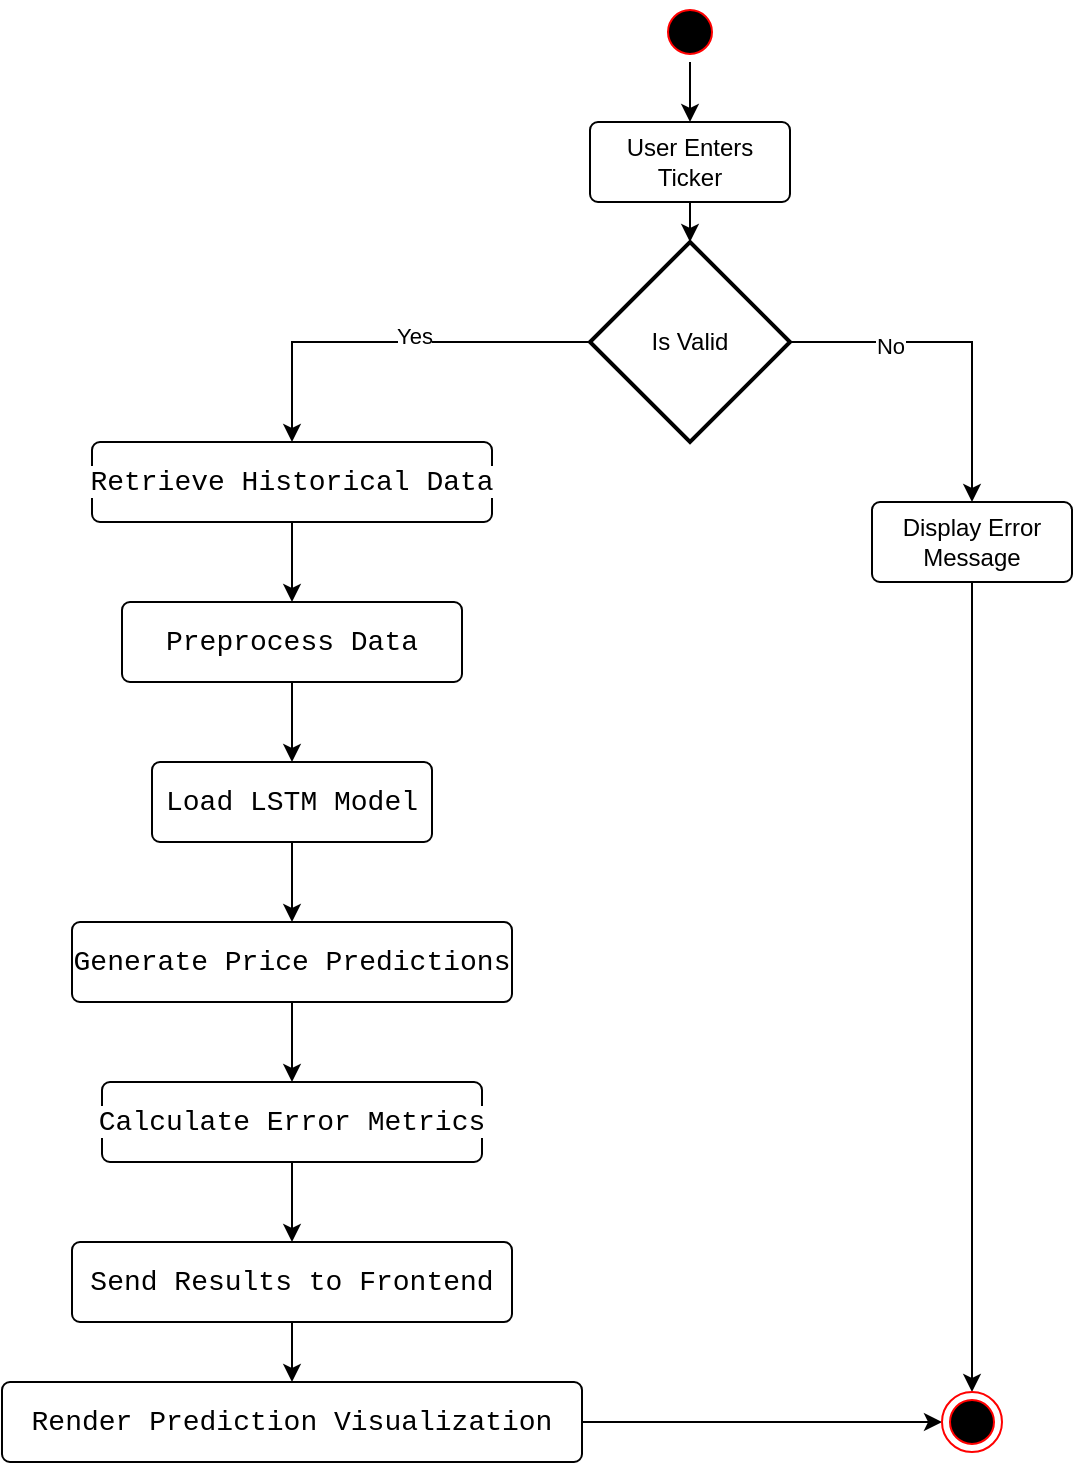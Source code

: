 <mxfile version="26.0.11">
  <diagram name="Page-1" id="4wEibylvaJuvfAQjGM_P">
    <mxGraphModel dx="1500" dy="813" grid="0" gridSize="10" guides="1" tooltips="1" connect="1" arrows="1" fold="1" page="1" pageScale="1" pageWidth="827" pageHeight="1169" math="0" shadow="0">
      <root>
        <mxCell id="0" />
        <mxCell id="1" parent="0" />
        <mxCell id="qepRCtNlVhRzanqOlKd6-25" value="" style="edgeStyle=orthogonalEdgeStyle;rounded=0;orthogonalLoop=1;jettySize=auto;html=1;" edge="1" parent="1" source="qepRCtNlVhRzanqOlKd6-1" target="qepRCtNlVhRzanqOlKd6-24">
          <mxGeometry relative="1" as="geometry" />
        </mxCell>
        <mxCell id="qepRCtNlVhRzanqOlKd6-1" value="" style="ellipse;html=1;shape=startState;fillColor=#000000;strokeColor=#ff0000;" vertex="1" parent="1">
          <mxGeometry x="384" y="70" width="30" height="30" as="geometry" />
        </mxCell>
        <mxCell id="qepRCtNlVhRzanqOlKd6-15" style="edgeStyle=orthogonalEdgeStyle;rounded=0;orthogonalLoop=1;jettySize=auto;html=1;entryX=0.5;entryY=0;entryDx=0;entryDy=0;" edge="1" parent="1" source="qepRCtNlVhRzanqOlKd6-3" target="qepRCtNlVhRzanqOlKd6-4">
          <mxGeometry relative="1" as="geometry" />
        </mxCell>
        <mxCell id="qepRCtNlVhRzanqOlKd6-27" value="Yes" style="edgeLabel;html=1;align=center;verticalAlign=middle;resizable=0;points=[];" vertex="1" connectable="0" parent="qepRCtNlVhRzanqOlKd6-15">
          <mxGeometry x="-0.111" y="-3" relative="1" as="geometry">
            <mxPoint as="offset" />
          </mxGeometry>
        </mxCell>
        <mxCell id="qepRCtNlVhRzanqOlKd6-21" style="edgeStyle=orthogonalEdgeStyle;rounded=0;orthogonalLoop=1;jettySize=auto;html=1;exitX=1;exitY=0.5;exitDx=0;exitDy=0;exitPerimeter=0;entryX=0.5;entryY=0;entryDx=0;entryDy=0;" edge="1" parent="1" source="qepRCtNlVhRzanqOlKd6-3" target="qepRCtNlVhRzanqOlKd6-13">
          <mxGeometry relative="1" as="geometry" />
        </mxCell>
        <mxCell id="qepRCtNlVhRzanqOlKd6-28" value="No" style="edgeLabel;html=1;align=center;verticalAlign=middle;resizable=0;points=[];" vertex="1" connectable="0" parent="qepRCtNlVhRzanqOlKd6-21">
          <mxGeometry x="-0.415" y="-2" relative="1" as="geometry">
            <mxPoint as="offset" />
          </mxGeometry>
        </mxCell>
        <mxCell id="qepRCtNlVhRzanqOlKd6-3" value="Is Valid" style="strokeWidth=2;html=1;shape=mxgraph.flowchart.decision;whiteSpace=wrap;" vertex="1" parent="1">
          <mxGeometry x="349" y="190" width="100" height="100" as="geometry" />
        </mxCell>
        <mxCell id="qepRCtNlVhRzanqOlKd6-16" style="edgeStyle=orthogonalEdgeStyle;rounded=0;orthogonalLoop=1;jettySize=auto;html=1;exitX=0.5;exitY=1;exitDx=0;exitDy=0;entryX=0.5;entryY=0;entryDx=0;entryDy=0;" edge="1" parent="1" source="qepRCtNlVhRzanqOlKd6-4" target="qepRCtNlVhRzanqOlKd6-5">
          <mxGeometry relative="1" as="geometry" />
        </mxCell>
        <mxCell id="qepRCtNlVhRzanqOlKd6-4" value="&lt;div style=&quot;font-family: Consolas, &amp;quot;Courier New&amp;quot;, monospace; font-size: 14px; line-height: 19px; white-space: pre;&quot;&gt;&lt;span style=&quot;background-color: rgb(255, 255, 255);&quot;&gt;&lt;font style=&quot;color: rgb(0, 0, 0);&quot;&gt;Retrieve Historical Data&lt;/font&gt;&lt;/span&gt;&lt;/div&gt;" style="rounded=1;arcSize=10;whiteSpace=wrap;html=1;align=center;" vertex="1" parent="1">
          <mxGeometry x="100" y="290" width="200" height="40" as="geometry" />
        </mxCell>
        <mxCell id="qepRCtNlVhRzanqOlKd6-17" style="edgeStyle=orthogonalEdgeStyle;rounded=0;orthogonalLoop=1;jettySize=auto;html=1;exitX=0.5;exitY=1;exitDx=0;exitDy=0;entryX=0.5;entryY=0;entryDx=0;entryDy=0;" edge="1" parent="1" source="qepRCtNlVhRzanqOlKd6-5" target="qepRCtNlVhRzanqOlKd6-7">
          <mxGeometry relative="1" as="geometry" />
        </mxCell>
        <mxCell id="qepRCtNlVhRzanqOlKd6-5" value="&lt;div style=&quot;font-family: Consolas, &amp;quot;Courier New&amp;quot;, monospace; font-size: 14px; line-height: 19px; white-space: pre;&quot;&gt;&lt;span style=&quot;background-color: rgb(255, 255, 255);&quot;&gt;&lt;font style=&quot;color: rgb(0, 0, 0);&quot;&gt;Preprocess Data&lt;/font&gt;&lt;/span&gt;&lt;/div&gt;" style="rounded=1;arcSize=10;whiteSpace=wrap;html=1;align=center;" vertex="1" parent="1">
          <mxGeometry x="115" y="370" width="170" height="40" as="geometry" />
        </mxCell>
        <mxCell id="qepRCtNlVhRzanqOlKd6-18" style="edgeStyle=orthogonalEdgeStyle;rounded=0;orthogonalLoop=1;jettySize=auto;html=1;exitX=0.5;exitY=1;exitDx=0;exitDy=0;entryX=0.5;entryY=0;entryDx=0;entryDy=0;" edge="1" parent="1" source="qepRCtNlVhRzanqOlKd6-7" target="qepRCtNlVhRzanqOlKd6-8">
          <mxGeometry relative="1" as="geometry" />
        </mxCell>
        <mxCell id="qepRCtNlVhRzanqOlKd6-7" value="&lt;div style=&quot;font-family: Consolas, &amp;quot;Courier New&amp;quot;, monospace; font-size: 14px; line-height: 19px; white-space: pre;&quot;&gt;&lt;span style=&quot;background-color: rgb(255, 255, 255);&quot;&gt;&lt;font style=&quot;color: rgb(0, 0, 0);&quot;&gt;Load LSTM Model&lt;/font&gt;&lt;/span&gt;&lt;/div&gt;" style="rounded=1;arcSize=10;whiteSpace=wrap;html=1;align=center;" vertex="1" parent="1">
          <mxGeometry x="130" y="450" width="140" height="40" as="geometry" />
        </mxCell>
        <mxCell id="qepRCtNlVhRzanqOlKd6-19" style="edgeStyle=orthogonalEdgeStyle;rounded=0;orthogonalLoop=1;jettySize=auto;html=1;exitX=0.5;exitY=1;exitDx=0;exitDy=0;entryX=0.5;entryY=0;entryDx=0;entryDy=0;" edge="1" parent="1" source="qepRCtNlVhRzanqOlKd6-8" target="qepRCtNlVhRzanqOlKd6-10">
          <mxGeometry relative="1" as="geometry" />
        </mxCell>
        <mxCell id="qepRCtNlVhRzanqOlKd6-8" value="&lt;div style=&quot;font-family: Consolas, &amp;quot;Courier New&amp;quot;, monospace; font-size: 14px; line-height: 19px; white-space: pre;&quot;&gt;&lt;span style=&quot;background-color: rgb(255, 255, 255);&quot;&gt;&lt;font style=&quot;color: rgb(0, 0, 0);&quot;&gt;Generate Price Predictions&lt;/font&gt;&lt;/span&gt;&lt;/div&gt;" style="rounded=1;arcSize=10;whiteSpace=wrap;html=1;align=center;" vertex="1" parent="1">
          <mxGeometry x="90" y="530" width="220" height="40" as="geometry" />
        </mxCell>
        <mxCell id="qepRCtNlVhRzanqOlKd6-20" style="edgeStyle=orthogonalEdgeStyle;rounded=0;orthogonalLoop=1;jettySize=auto;html=1;exitX=0.5;exitY=1;exitDx=0;exitDy=0;entryX=0.5;entryY=0;entryDx=0;entryDy=0;" edge="1" parent="1" source="qepRCtNlVhRzanqOlKd6-10" target="qepRCtNlVhRzanqOlKd6-11">
          <mxGeometry relative="1" as="geometry" />
        </mxCell>
        <mxCell id="qepRCtNlVhRzanqOlKd6-10" value="&lt;div style=&quot;font-family: Consolas, &amp;quot;Courier New&amp;quot;, monospace; font-size: 14px; line-height: 19px; white-space: pre;&quot;&gt;&lt;span style=&quot;background-color: rgb(255, 255, 255);&quot;&gt;&lt;font style=&quot;color: rgb(0, 0, 0);&quot;&gt;Calculate Error Metrics&lt;/font&gt;&lt;/span&gt;&lt;/div&gt;" style="rounded=1;arcSize=10;whiteSpace=wrap;html=1;align=center;" vertex="1" parent="1">
          <mxGeometry x="105" y="610" width="190" height="40" as="geometry" />
        </mxCell>
        <mxCell id="qepRCtNlVhRzanqOlKd6-29" style="edgeStyle=orthogonalEdgeStyle;rounded=0;orthogonalLoop=1;jettySize=auto;html=1;exitX=0.5;exitY=1;exitDx=0;exitDy=0;" edge="1" parent="1" source="qepRCtNlVhRzanqOlKd6-11" target="qepRCtNlVhRzanqOlKd6-12">
          <mxGeometry relative="1" as="geometry" />
        </mxCell>
        <mxCell id="qepRCtNlVhRzanqOlKd6-11" value="&lt;div style=&quot;font-family: Consolas, &amp;quot;Courier New&amp;quot;, monospace; font-size: 14px; line-height: 19px; white-space: pre;&quot;&gt;&lt;span style=&quot;background-color: rgb(255, 255, 255);&quot;&gt;&lt;font style=&quot;color: rgb(0, 0, 0);&quot;&gt;Send Results to Frontend&lt;/font&gt;&lt;/span&gt;&lt;/div&gt;" style="rounded=1;arcSize=10;whiteSpace=wrap;html=1;align=center;" vertex="1" parent="1">
          <mxGeometry x="90" y="690" width="220" height="40" as="geometry" />
        </mxCell>
        <mxCell id="qepRCtNlVhRzanqOlKd6-32" style="edgeStyle=orthogonalEdgeStyle;rounded=0;orthogonalLoop=1;jettySize=auto;html=1;exitX=1;exitY=0.5;exitDx=0;exitDy=0;entryX=0;entryY=0.5;entryDx=0;entryDy=0;" edge="1" parent="1" source="qepRCtNlVhRzanqOlKd6-12" target="qepRCtNlVhRzanqOlKd6-30">
          <mxGeometry relative="1" as="geometry">
            <mxPoint x="520" y="780.25" as="targetPoint" />
          </mxGeometry>
        </mxCell>
        <mxCell id="qepRCtNlVhRzanqOlKd6-12" value="&lt;div style=&quot;font-family: Consolas, &amp;quot;Courier New&amp;quot;, monospace; font-size: 14px; line-height: 19px; white-space: pre;&quot;&gt;&lt;span style=&quot;background-color: rgb(255, 255, 255);&quot;&gt;&lt;font style=&quot;color: rgb(0, 0, 0);&quot;&gt;Render Prediction Visualization&lt;/font&gt;&lt;/span&gt;&lt;/div&gt;" style="rounded=1;arcSize=10;whiteSpace=wrap;html=1;align=center;" vertex="1" parent="1">
          <mxGeometry x="55" y="760" width="290" height="40" as="geometry" />
        </mxCell>
        <mxCell id="qepRCtNlVhRzanqOlKd6-31" style="edgeStyle=orthogonalEdgeStyle;rounded=0;orthogonalLoop=1;jettySize=auto;html=1;entryX=0.5;entryY=0;entryDx=0;entryDy=0;" edge="1" parent="1" source="qepRCtNlVhRzanqOlKd6-13" target="qepRCtNlVhRzanqOlKd6-30">
          <mxGeometry relative="1" as="geometry">
            <mxPoint x="540" y="740.0" as="targetPoint" />
          </mxGeometry>
        </mxCell>
        <mxCell id="qepRCtNlVhRzanqOlKd6-13" value="Display Error Message" style="rounded=1;arcSize=10;whiteSpace=wrap;html=1;align=center;" vertex="1" parent="1">
          <mxGeometry x="490" y="320" width="100" height="40" as="geometry" />
        </mxCell>
        <mxCell id="qepRCtNlVhRzanqOlKd6-24" value="User Enters Ticker" style="rounded=1;arcSize=10;whiteSpace=wrap;html=1;align=center;" vertex="1" parent="1">
          <mxGeometry x="349" y="130" width="100" height="40" as="geometry" />
        </mxCell>
        <mxCell id="qepRCtNlVhRzanqOlKd6-26" style="edgeStyle=orthogonalEdgeStyle;rounded=0;orthogonalLoop=1;jettySize=auto;html=1;exitX=0.5;exitY=1;exitDx=0;exitDy=0;entryX=0.5;entryY=0;entryDx=0;entryDy=0;entryPerimeter=0;" edge="1" parent="1" source="qepRCtNlVhRzanqOlKd6-24" target="qepRCtNlVhRzanqOlKd6-3">
          <mxGeometry relative="1" as="geometry" />
        </mxCell>
        <mxCell id="qepRCtNlVhRzanqOlKd6-30" value="" style="ellipse;html=1;shape=endState;fillColor=#000000;strokeColor=#ff0000;" vertex="1" parent="1">
          <mxGeometry x="525" y="765" width="30" height="30" as="geometry" />
        </mxCell>
      </root>
    </mxGraphModel>
  </diagram>
</mxfile>
